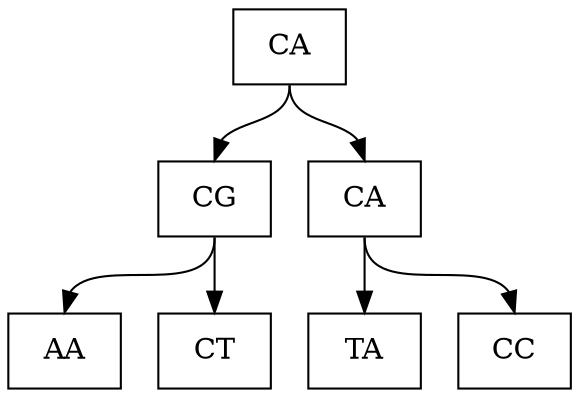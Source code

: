 digraph "labeled partition DAG" {
	node [shape=record]
	5081790016 [label="<label> AA"]
	5081790640 [label="<label> CT"]
	5081789296 [label="<label> CG"]
	5081789296:label:s -> 5081790016:n [label=""]
	5081789296:label:s -> 5081790640:n [label=""]
	5081791072 [label="<label> TA"]
	5081791168 [label="<label> CC"]
	5081790976 [label="<label> CA"]
	5081790976:label:s -> 5081791072:n [label=""]
	5081790976:label:s -> 5081791168:n [label=""]
	5081747216 [label="<label> CA"]
	5081747216:label:s -> 5081789296:n [label=""]
	5081747216:label:s -> 5081790976:n [label=""]
}
